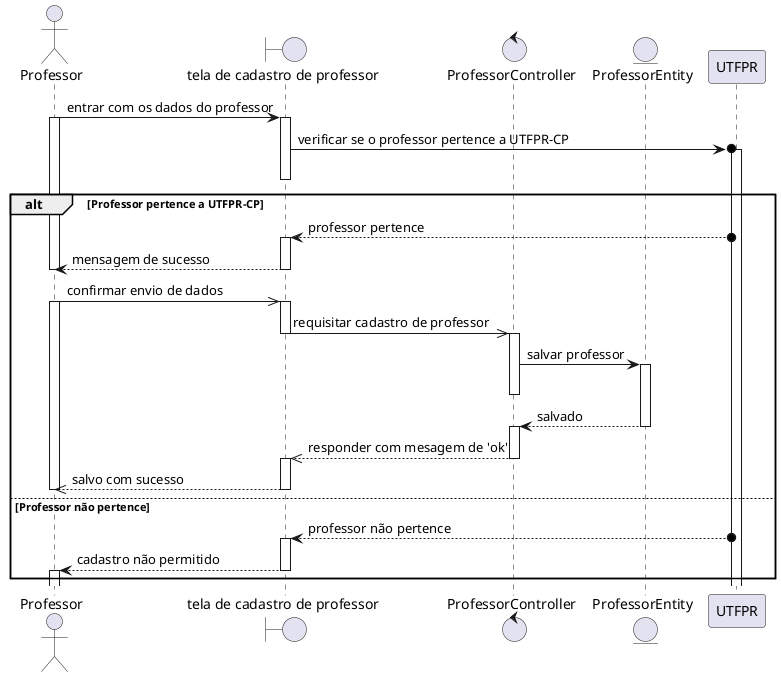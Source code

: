 @startuml
actor Professor
boundary "tela de cadastro de professor" as cadastro
control ProfessorController
entity ProfessorEntity

Professor -> cadastro: entrar com os dados do professor
activate Professor
activate cadastro
cadastro ->o UTFPR: verificar se o professor pertence a UTFPR-CP
activate UTFPR
deactivate cadastro
alt Professor pertence a UTFPR-CP
    UTFPR o--> cadastro: professor pertence
    activate cadastro
    cadastro --> Professor: mensagem de sucesso
    deactivate Professor
    deactivate cadastro
    Professor ->> cadastro: confirmar envio de dados
    activate Professor
    activate cadastro
    cadastro ->> ProfessorController: requisitar cadastro de professor
    deactivate cadastro
    activate ProfessorController
    ProfessorController -> ProfessorEntity: salvar professor
    activate ProfessorEntity
    deactivate ProfessorController
    ProfessorEntity --> ProfessorController: salvado
    deactivate ProfessorEntity
    activate ProfessorController
    ProfessorController -->> cadastro: responder com mesagem de 'ok'
    deactivate ProfessorController
    activate cadastro
    cadastro -->> Professor: salvo com sucesso
    deactivate Professor
    deactivate cadastro 
else Professor não pertence
    UTFPR o--> cadastro: professor não pertence
    activate cadastro
    cadastro --> Professor: cadastro não permitido
    deactivate cadastro
    activate Professor
end     
@enduml